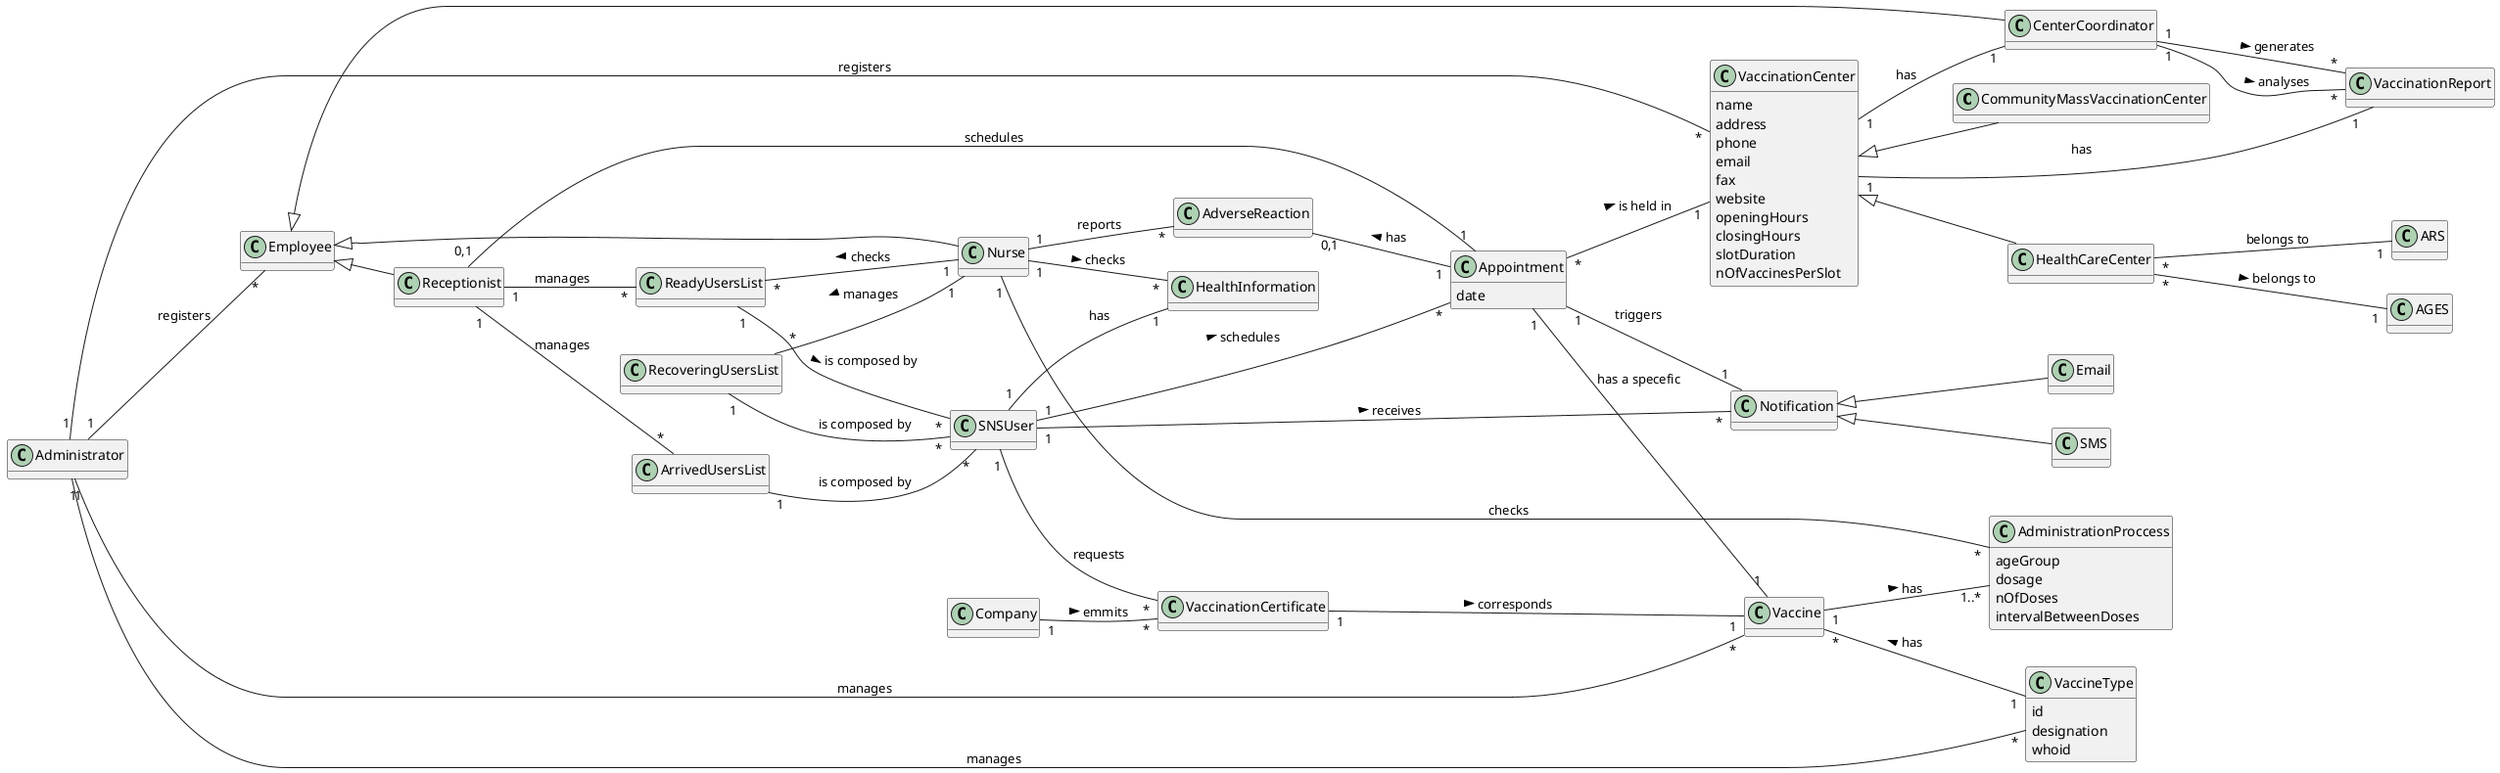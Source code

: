 @startuml Domain Model

hide methods
left to right direction
skinparam classAttributeIconSize 0

class CommunityMassVaccinationCenter {}

class HealthCareCenter {}

class VaccinationCenter {
  name
  address
  phone
  email
  fax
  website
  openingHours
  closingHours
  slotDuration
  nOfVaccinesPerSlot
}

class Vaccine {}

class VaccineType {
  id
  designation
  whoid
}

class SNSUser {}

class HealthInformation {}

class Administrator {}

class Employee {}

class Nurse {}

class Receptionist {}

class CenterCoordinator {}

class Appointment {
  date
}

class AdministrationProccess {
  ageGroup
  dosage
  nOfDoses
  intervalBetweenDoses
}

class AGES {}

class ARS {}

Vaccine "*" -- "1" VaccineType : has <

Employee <|-- Nurse
Employee <|-- Receptionist
Employee <|-- CenterCoordinator

VaccinationCenter <|-- CommunityMassVaccinationCenter
VaccinationCenter <|-- HealthCareCenter

VaccinationCenter "1" -- "1" CenterCoordinator : has 

HealthCareCenter "*" -- "1" AGES : belongs to > 
HealthCareCenter "*" -- "1" ARS : belongs to 

Appointment "*" -- "1" VaccinationCenter : is held in >
Appointment "1" -- "1" Vaccine : has a specefic 
Appointment "1" -- "1" Notification : triggers 

Receptionist "1" -- "*" ReadyUsersList : manages
Receptionist "1" -- "*" ArrivedUsersList : manages

ReadyUsersList "1" -- "*" SNSUser : is composed by >
ArrivedUsersList "1" -- "*" SNSUser : is composed by 
RecoveringUsersList "1" -- "*" SNSUser : is composed by 

ReadyUsersList "*" -- "1" Nurse : checks <
RecoveringUsersList "*" -- "1" Nurse : manages <

Administrator "1" -- "*" Employee : registers
Administrator "1" -- "*" VaccinationCenter : registers 
Administrator "1" -- "*" VaccineType : manages 
Administrator "1" -- "*" Vaccine : manages 

SNSUser "1" -- "*" Appointment : schedules >
SNSUser "1" -- "1" HealthInformation : has

Vaccine "1" -- "1..*" AdministrationProccess : has >

SNSUser "1" -- "*" Notification : receives >

SNSUser "1" -- "*" VaccinationCertificate : requests

VaccinationCertificate "1" -- "1" Vaccine : corresponds >
Company "1" -- "*" VaccinationCertificate : emmits >

Receptionist "0,1" -- "1" Appointment : schedules

Nurse "1" -- "*" AdverseReaction : reports
Nurse "1" -- "*" HealthInformation : checks >

VaccinationCenter "1" -- "1" VaccinationReport : has
CenterCoordinator "1" -- "*" VaccinationReport : analyses >
CenterCoordinator "1" -- "*" VaccinationReport : generates >

Nurse "1" -- "*" AdministrationProccess : checks

Notification <|-- SMS
Notification <|-- Email

AdverseReaction "0,1" -- "1" Appointment : has <

@enduml
